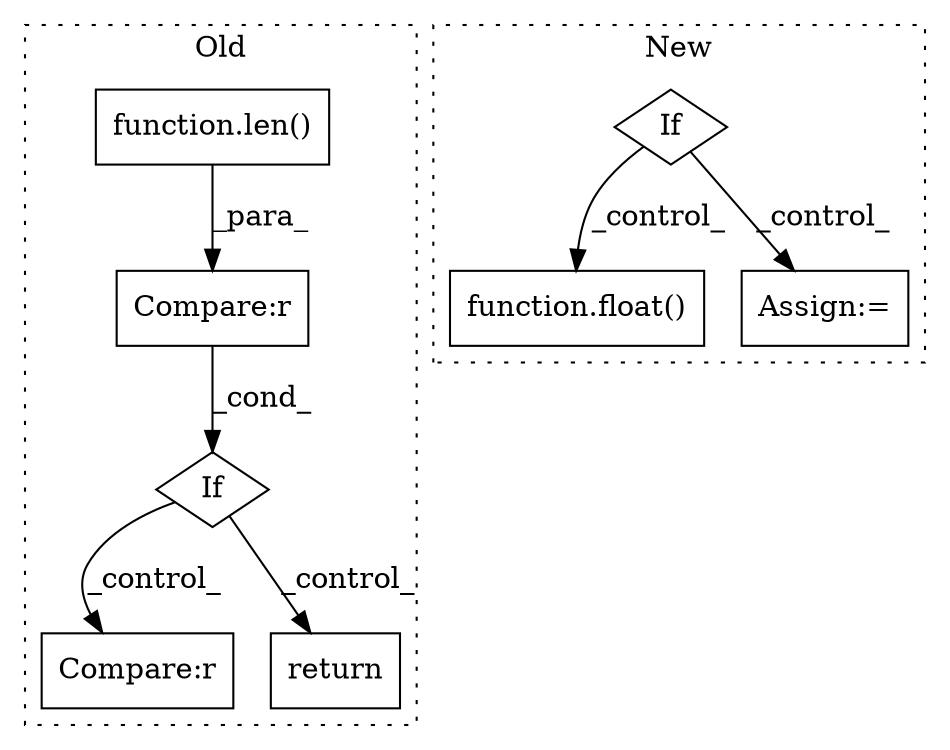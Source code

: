 digraph G {
subgraph cluster0 {
1 [label="function.len()" a="75" s="921,931" l="4,1" shape="box"];
4 [label="If" a="96" s="918" l="3" shape="diamond"];
5 [label="Compare:r" a="40" s="921" l="16" shape="box"];
7 [label="Compare:r" a="40" s="1054" l="15" shape="box"];
8 [label="return" a="93" s="951" l="7" shape="box"];
label = "Old";
style="dotted";
}
subgraph cluster1 {
2 [label="function.float()" a="75" s="1391,1404" l="6,1" shape="box"];
3 [label="If" a="96" s="1048" l="3" shape="diamond"];
6 [label="Assign:=" a="68" s="1253" l="4" shape="box"];
label = "New";
style="dotted";
}
1 -> 5 [label="_para_"];
3 -> 6 [label="_control_"];
3 -> 2 [label="_control_"];
4 -> 7 [label="_control_"];
4 -> 8 [label="_control_"];
5 -> 4 [label="_cond_"];
}